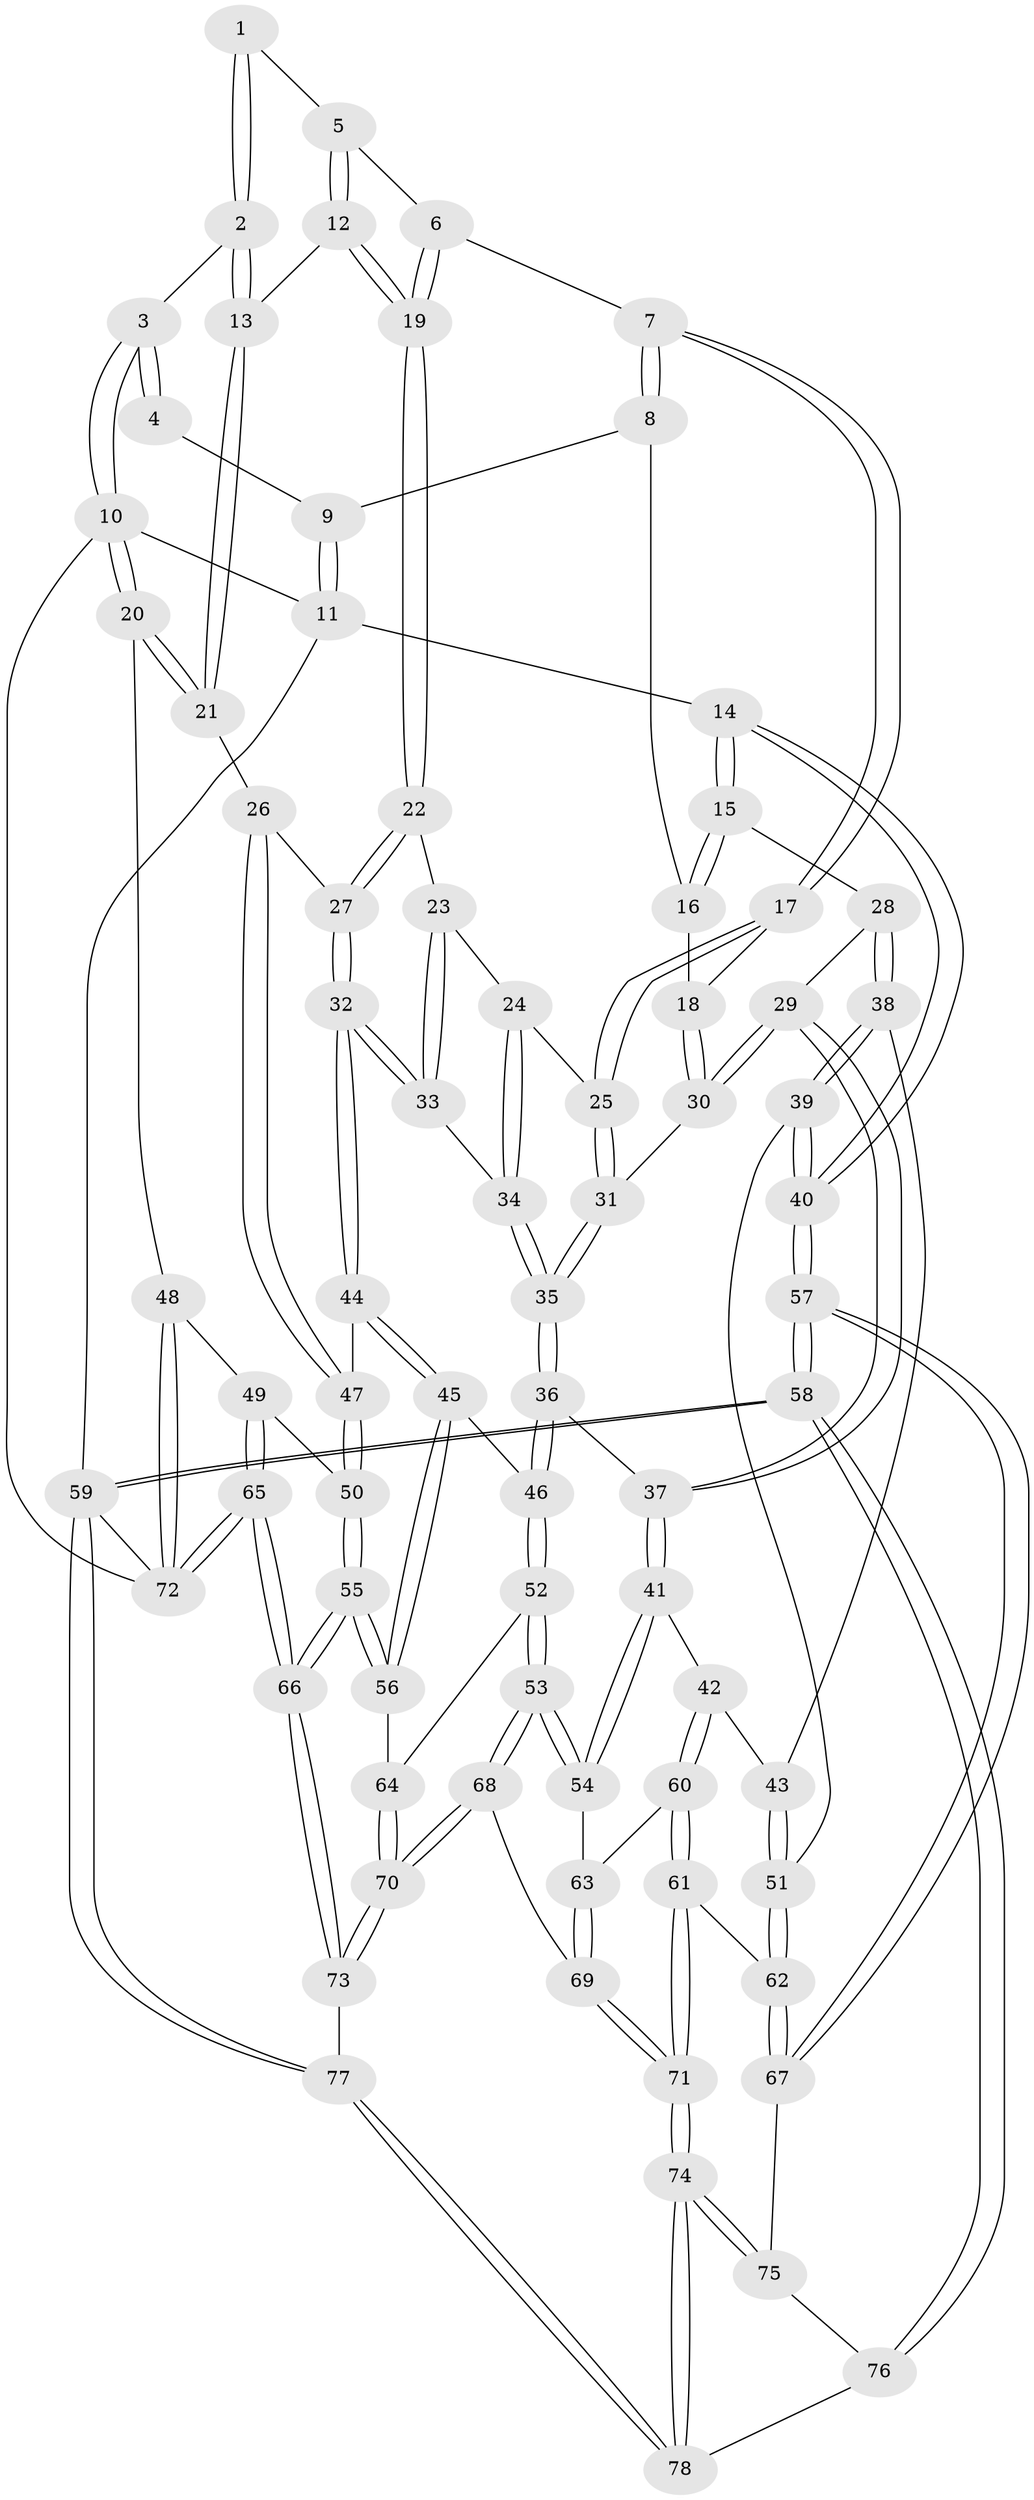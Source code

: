 // Generated by graph-tools (version 1.1) at 2025/38/03/09/25 02:38:39]
// undirected, 78 vertices, 192 edges
graph export_dot {
graph [start="1"]
  node [color=gray90,style=filled];
  1 [pos="+0.5818064183703654+0.03786257154322332"];
  2 [pos="+0.8305748603244223+0.04937643855773234"];
  3 [pos="+1+0"];
  4 [pos="+0.47131059824848015+0"];
  5 [pos="+0.5838586791586625+0.0807895195384891"];
  6 [pos="+0.5336788192950439+0.12826602778722526"];
  7 [pos="+0.472207910640815+0.15978842823522998"];
  8 [pos="+0.33663547580807796+0"];
  9 [pos="+0.348426841654763+0"];
  10 [pos="+1+0"];
  11 [pos="+0+0"];
  12 [pos="+0.6838613779652312+0.16989200472581656"];
  13 [pos="+0.8276959652063821+0.06394075823608043"];
  14 [pos="+0+0.20966845740123946"];
  15 [pos="+0.07265064459133572+0.2512188163310976"];
  16 [pos="+0.3323620180432192+0"];
  17 [pos="+0.4721164346978439+0.1789084131974887"];
  18 [pos="+0.3253848681214871+0.23326043881464126"];
  19 [pos="+0.6591614448574031+0.2237801763478928"];
  20 [pos="+1+0.41214699838937074"];
  21 [pos="+0.9455133606734148+0.3469018291823389"];
  22 [pos="+0.6471982271605378+0.2633431260847894"];
  23 [pos="+0.5997032359098383+0.2727043964610595"];
  24 [pos="+0.5239788731634896+0.27537137174708143"];
  25 [pos="+0.5159620604721559+0.26963940140286513"];
  26 [pos="+0.9248869694357919+0.3517197031255221"];
  27 [pos="+0.7420543402746532+0.36590158532490524"];
  28 [pos="+0.173702152393997+0.3186574256619825"];
  29 [pos="+0.24766559263065274+0.32372745961871213"];
  30 [pos="+0.28192001913584713+0.30613237034670115"];
  31 [pos="+0.3614630002414861+0.31534420433176197"];
  32 [pos="+0.6759767039727644+0.47085887651513647"];
  33 [pos="+0.5845924840296886+0.42540921783073943"];
  34 [pos="+0.4935930147556246+0.41530625296181267"];
  35 [pos="+0.47523934954449004+0.4339776565213166"];
  36 [pos="+0.46498380480548934+0.45685136770060286"];
  37 [pos="+0.3675496971984335+0.5080740235438272"];
  38 [pos="+0.16735051661806255+0.40940969662471866"];
  39 [pos="+0.07023553863514237+0.600417638951721"];
  40 [pos="+0+0.5765373617055084"];
  41 [pos="+0.359369949080207+0.5336160921661808"];
  42 [pos="+0.29983402580708507+0.5655835351726372"];
  43 [pos="+0.23488771630146274+0.5450239448652535"];
  44 [pos="+0.6712176844260992+0.5140444733806736"];
  45 [pos="+0.6390562496737519+0.5494692195626698"];
  46 [pos="+0.5797135411796809+0.5745185432711902"];
  47 [pos="+0.7744540063889016+0.5654956928209811"];
  48 [pos="+1+0.49223733536294645"];
  49 [pos="+0.892480416668076+0.6071038786429925"];
  50 [pos="+0.8202800261907851+0.6223242609983723"];
  51 [pos="+0.09065887730293877+0.6127362963801324"];
  52 [pos="+0.5568886612677393+0.6103264310048104"];
  53 [pos="+0.46475928965025054+0.6693917839688031"];
  54 [pos="+0.4301592627301051+0.6309690929496775"];
  55 [pos="+0.7547230804928415+0.7395463653749303"];
  56 [pos="+0.7239868220680749+0.7193916070350067"];
  57 [pos="+0+0.9241444932737645"];
  58 [pos="+0+0.9969777857202842"];
  59 [pos="+0+1"];
  60 [pos="+0.26151216284381557+0.6780486956824283"];
  61 [pos="+0.19788948602061704+0.7127218808025345"];
  62 [pos="+0.16322417675420423+0.7100345110811235"];
  63 [pos="+0.27361784416863044+0.6833923674916855"];
  64 [pos="+0.6259739315109537+0.7096730497206073"];
  65 [pos="+0.9263032030420592+1"];
  66 [pos="+0.8624857420159919+1"];
  67 [pos="+0.13829996979540954+0.7504400995835232"];
  68 [pos="+0.4457001130991551+0.7771477701945982"];
  69 [pos="+0.43244481830114184+0.7779680952813458"];
  70 [pos="+0.5042978046074174+0.8423551004464157"];
  71 [pos="+0.2850579058497513+0.8484146147513297"];
  72 [pos="+1+1"];
  73 [pos="+0.6404163115911436+1"];
  74 [pos="+0.240552048437645+0.9440824643756424"];
  75 [pos="+0.13986434149371124+0.835965944578836"];
  76 [pos="+0.031513546615209734+0.8953821638034193"];
  77 [pos="+0.27871467667054695+1"];
  78 [pos="+0.2405157600140015+0.9457625486314687"];
  1 -- 2;
  1 -- 2;
  1 -- 5;
  2 -- 3;
  2 -- 13;
  2 -- 13;
  3 -- 4;
  3 -- 4;
  3 -- 10;
  3 -- 10;
  4 -- 9;
  5 -- 6;
  5 -- 12;
  5 -- 12;
  6 -- 7;
  6 -- 19;
  6 -- 19;
  7 -- 8;
  7 -- 8;
  7 -- 17;
  7 -- 17;
  8 -- 9;
  8 -- 16;
  9 -- 11;
  9 -- 11;
  10 -- 11;
  10 -- 20;
  10 -- 20;
  10 -- 72;
  11 -- 14;
  11 -- 59;
  12 -- 13;
  12 -- 19;
  12 -- 19;
  13 -- 21;
  13 -- 21;
  14 -- 15;
  14 -- 15;
  14 -- 40;
  14 -- 40;
  15 -- 16;
  15 -- 16;
  15 -- 28;
  16 -- 18;
  17 -- 18;
  17 -- 25;
  17 -- 25;
  18 -- 30;
  18 -- 30;
  19 -- 22;
  19 -- 22;
  20 -- 21;
  20 -- 21;
  20 -- 48;
  21 -- 26;
  22 -- 23;
  22 -- 27;
  22 -- 27;
  23 -- 24;
  23 -- 33;
  23 -- 33;
  24 -- 25;
  24 -- 34;
  24 -- 34;
  25 -- 31;
  25 -- 31;
  26 -- 27;
  26 -- 47;
  26 -- 47;
  27 -- 32;
  27 -- 32;
  28 -- 29;
  28 -- 38;
  28 -- 38;
  29 -- 30;
  29 -- 30;
  29 -- 37;
  29 -- 37;
  30 -- 31;
  31 -- 35;
  31 -- 35;
  32 -- 33;
  32 -- 33;
  32 -- 44;
  32 -- 44;
  33 -- 34;
  34 -- 35;
  34 -- 35;
  35 -- 36;
  35 -- 36;
  36 -- 37;
  36 -- 46;
  36 -- 46;
  37 -- 41;
  37 -- 41;
  38 -- 39;
  38 -- 39;
  38 -- 43;
  39 -- 40;
  39 -- 40;
  39 -- 51;
  40 -- 57;
  40 -- 57;
  41 -- 42;
  41 -- 54;
  41 -- 54;
  42 -- 43;
  42 -- 60;
  42 -- 60;
  43 -- 51;
  43 -- 51;
  44 -- 45;
  44 -- 45;
  44 -- 47;
  45 -- 46;
  45 -- 56;
  45 -- 56;
  46 -- 52;
  46 -- 52;
  47 -- 50;
  47 -- 50;
  48 -- 49;
  48 -- 72;
  48 -- 72;
  49 -- 50;
  49 -- 65;
  49 -- 65;
  50 -- 55;
  50 -- 55;
  51 -- 62;
  51 -- 62;
  52 -- 53;
  52 -- 53;
  52 -- 64;
  53 -- 54;
  53 -- 54;
  53 -- 68;
  53 -- 68;
  54 -- 63;
  55 -- 56;
  55 -- 56;
  55 -- 66;
  55 -- 66;
  56 -- 64;
  57 -- 58;
  57 -- 58;
  57 -- 67;
  57 -- 67;
  58 -- 59;
  58 -- 59;
  58 -- 76;
  58 -- 76;
  59 -- 77;
  59 -- 77;
  59 -- 72;
  60 -- 61;
  60 -- 61;
  60 -- 63;
  61 -- 62;
  61 -- 71;
  61 -- 71;
  62 -- 67;
  62 -- 67;
  63 -- 69;
  63 -- 69;
  64 -- 70;
  64 -- 70;
  65 -- 66;
  65 -- 66;
  65 -- 72;
  65 -- 72;
  66 -- 73;
  66 -- 73;
  67 -- 75;
  68 -- 69;
  68 -- 70;
  68 -- 70;
  69 -- 71;
  69 -- 71;
  70 -- 73;
  70 -- 73;
  71 -- 74;
  71 -- 74;
  73 -- 77;
  74 -- 75;
  74 -- 75;
  74 -- 78;
  74 -- 78;
  75 -- 76;
  76 -- 78;
  77 -- 78;
  77 -- 78;
}
